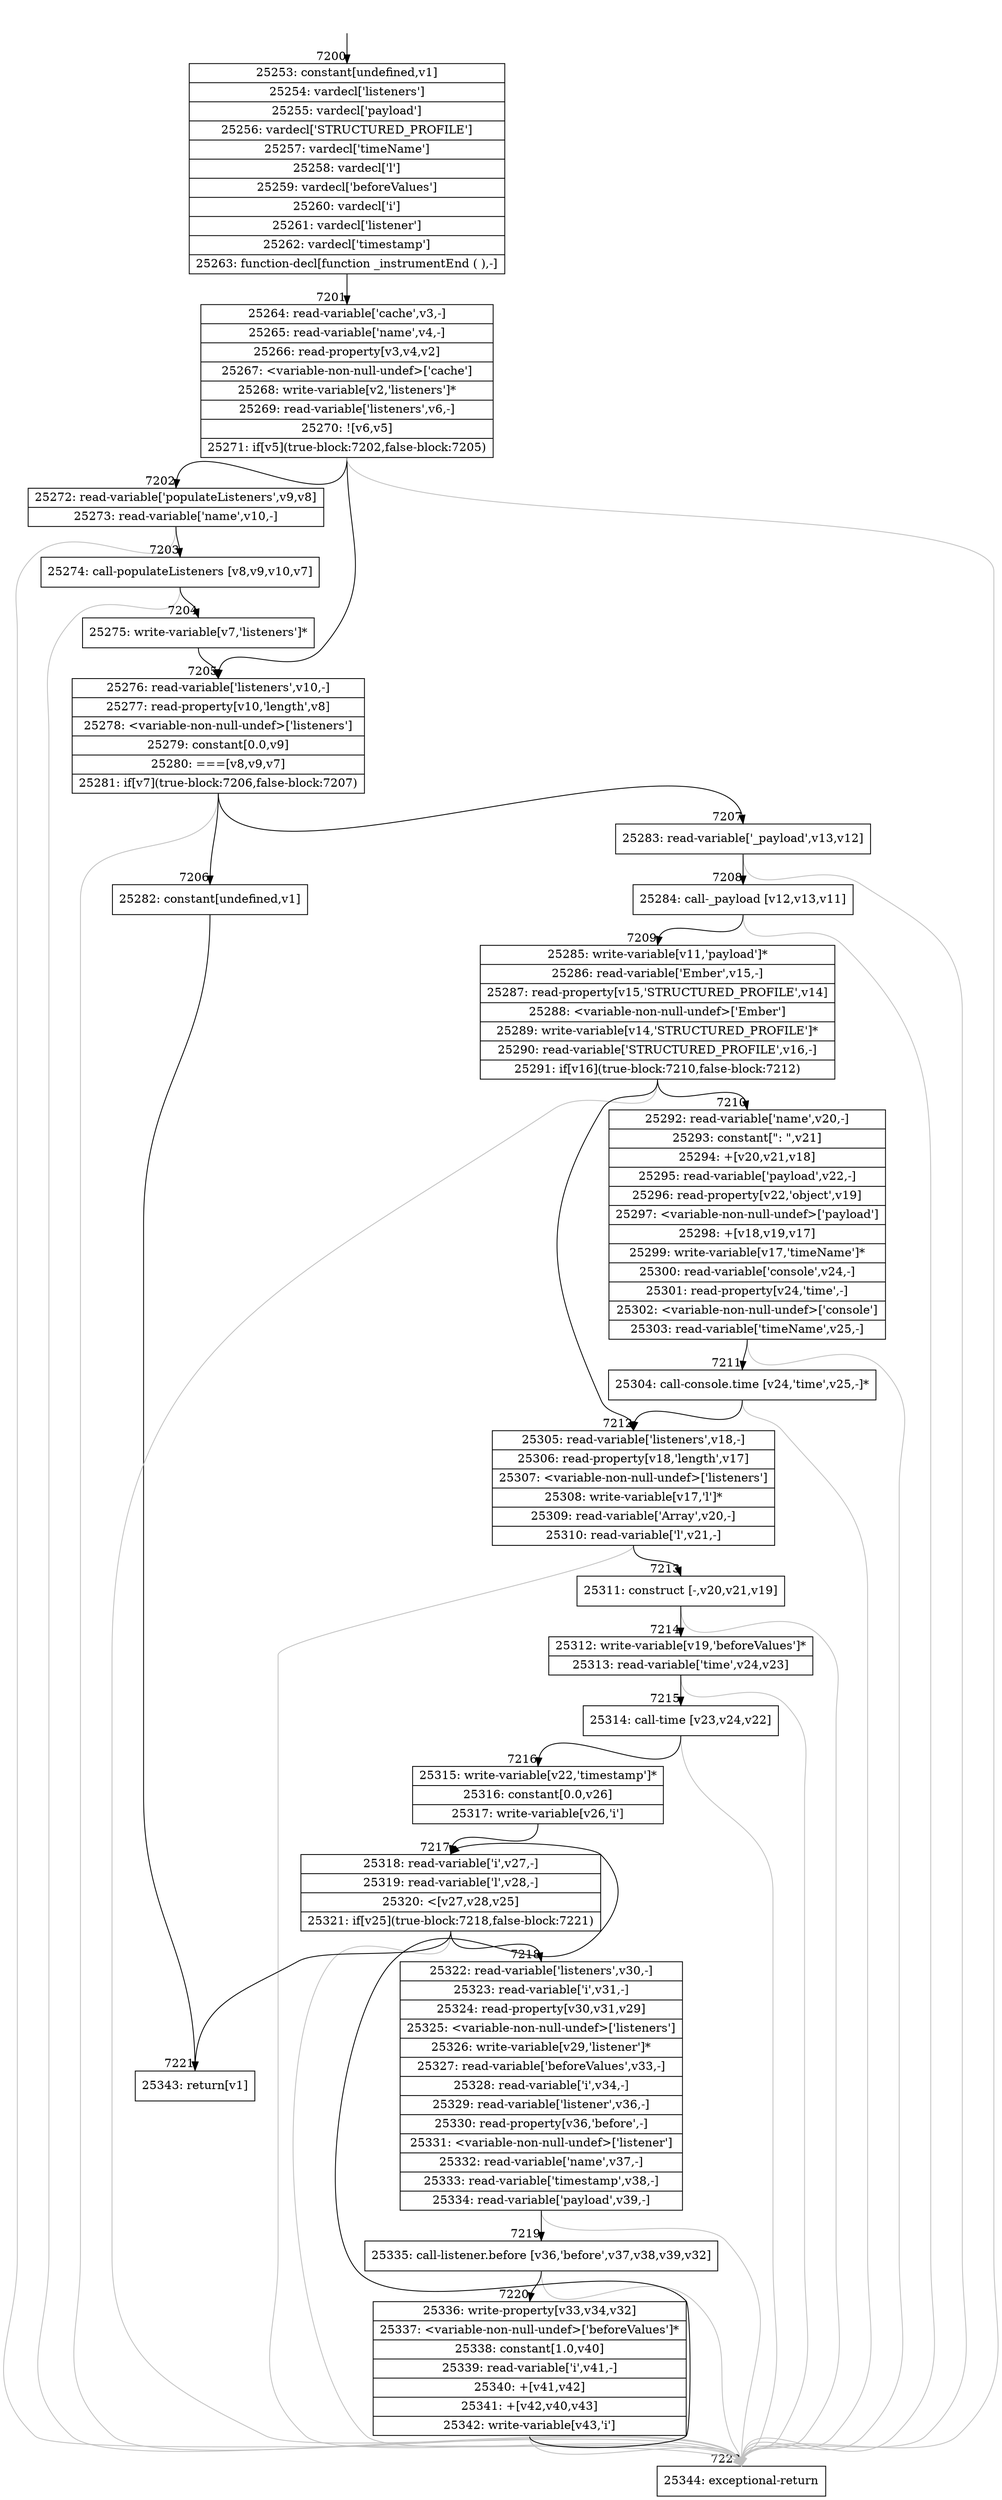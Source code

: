 digraph {
rankdir="TD"
BB_entry597[shape=none,label=""];
BB_entry597 -> BB7200 [tailport=s, headport=n, headlabel="    7200"]
BB7200 [shape=record label="{25253: constant[undefined,v1]|25254: vardecl['listeners']|25255: vardecl['payload']|25256: vardecl['STRUCTURED_PROFILE']|25257: vardecl['timeName']|25258: vardecl['l']|25259: vardecl['beforeValues']|25260: vardecl['i']|25261: vardecl['listener']|25262: vardecl['timestamp']|25263: function-decl[function _instrumentEnd ( ),-]}" ] 
BB7200 -> BB7201 [tailport=s, headport=n, headlabel="      7201"]
BB7201 [shape=record label="{25264: read-variable['cache',v3,-]|25265: read-variable['name',v4,-]|25266: read-property[v3,v4,v2]|25267: \<variable-non-null-undef\>['cache']|25268: write-variable[v2,'listeners']*|25269: read-variable['listeners',v6,-]|25270: ![v6,v5]|25271: if[v5](true-block:7202,false-block:7205)}" ] 
BB7201 -> BB7202 [tailport=s, headport=n, headlabel="      7202"]
BB7201 -> BB7205 [tailport=s, headport=n, headlabel="      7205"]
BB7201 -> BB7222 [tailport=s, headport=n, color=gray, headlabel="      7222"]
BB7202 [shape=record label="{25272: read-variable['populateListeners',v9,v8]|25273: read-variable['name',v10,-]}" ] 
BB7202 -> BB7203 [tailport=s, headport=n, headlabel="      7203"]
BB7202 -> BB7222 [tailport=s, headport=n, color=gray]
BB7203 [shape=record label="{25274: call-populateListeners [v8,v9,v10,v7]}" ] 
BB7203 -> BB7204 [tailport=s, headport=n, headlabel="      7204"]
BB7203 -> BB7222 [tailport=s, headport=n, color=gray]
BB7204 [shape=record label="{25275: write-variable[v7,'listeners']*}" ] 
BB7204 -> BB7205 [tailport=s, headport=n]
BB7205 [shape=record label="{25276: read-variable['listeners',v10,-]|25277: read-property[v10,'length',v8]|25278: \<variable-non-null-undef\>['listeners']|25279: constant[0.0,v9]|25280: ===[v8,v9,v7]|25281: if[v7](true-block:7206,false-block:7207)}" ] 
BB7205 -> BB7206 [tailport=s, headport=n, headlabel="      7206"]
BB7205 -> BB7207 [tailport=s, headport=n, headlabel="      7207"]
BB7205 -> BB7222 [tailport=s, headport=n, color=gray]
BB7206 [shape=record label="{25282: constant[undefined,v1]}" ] 
BB7206 -> BB7221 [tailport=s, headport=n, headlabel="      7221"]
BB7207 [shape=record label="{25283: read-variable['_payload',v13,v12]}" ] 
BB7207 -> BB7208 [tailport=s, headport=n, headlabel="      7208"]
BB7207 -> BB7222 [tailport=s, headport=n, color=gray]
BB7208 [shape=record label="{25284: call-_payload [v12,v13,v11]}" ] 
BB7208 -> BB7209 [tailport=s, headport=n, headlabel="      7209"]
BB7208 -> BB7222 [tailport=s, headport=n, color=gray]
BB7209 [shape=record label="{25285: write-variable[v11,'payload']*|25286: read-variable['Ember',v15,-]|25287: read-property[v15,'STRUCTURED_PROFILE',v14]|25288: \<variable-non-null-undef\>['Ember']|25289: write-variable[v14,'STRUCTURED_PROFILE']*|25290: read-variable['STRUCTURED_PROFILE',v16,-]|25291: if[v16](true-block:7210,false-block:7212)}" ] 
BB7209 -> BB7210 [tailport=s, headport=n, headlabel="      7210"]
BB7209 -> BB7212 [tailport=s, headport=n, headlabel="      7212"]
BB7209 -> BB7222 [tailport=s, headport=n, color=gray]
BB7210 [shape=record label="{25292: read-variable['name',v20,-]|25293: constant[\": \",v21]|25294: +[v20,v21,v18]|25295: read-variable['payload',v22,-]|25296: read-property[v22,'object',v19]|25297: \<variable-non-null-undef\>['payload']|25298: +[v18,v19,v17]|25299: write-variable[v17,'timeName']*|25300: read-variable['console',v24,-]|25301: read-property[v24,'time',-]|25302: \<variable-non-null-undef\>['console']|25303: read-variable['timeName',v25,-]}" ] 
BB7210 -> BB7211 [tailport=s, headport=n, headlabel="      7211"]
BB7210 -> BB7222 [tailport=s, headport=n, color=gray]
BB7211 [shape=record label="{25304: call-console.time [v24,'time',v25,-]*}" ] 
BB7211 -> BB7212 [tailport=s, headport=n]
BB7211 -> BB7222 [tailport=s, headport=n, color=gray]
BB7212 [shape=record label="{25305: read-variable['listeners',v18,-]|25306: read-property[v18,'length',v17]|25307: \<variable-non-null-undef\>['listeners']|25308: write-variable[v17,'l']*|25309: read-variable['Array',v20,-]|25310: read-variable['l',v21,-]}" ] 
BB7212 -> BB7213 [tailport=s, headport=n, headlabel="      7213"]
BB7212 -> BB7222 [tailport=s, headport=n, color=gray]
BB7213 [shape=record label="{25311: construct [-,v20,v21,v19]}" ] 
BB7213 -> BB7214 [tailport=s, headport=n, headlabel="      7214"]
BB7213 -> BB7222 [tailport=s, headport=n, color=gray]
BB7214 [shape=record label="{25312: write-variable[v19,'beforeValues']*|25313: read-variable['time',v24,v23]}" ] 
BB7214 -> BB7215 [tailport=s, headport=n, headlabel="      7215"]
BB7214 -> BB7222 [tailport=s, headport=n, color=gray]
BB7215 [shape=record label="{25314: call-time [v23,v24,v22]}" ] 
BB7215 -> BB7216 [tailport=s, headport=n, headlabel="      7216"]
BB7215 -> BB7222 [tailport=s, headport=n, color=gray]
BB7216 [shape=record label="{25315: write-variable[v22,'timestamp']*|25316: constant[0.0,v26]|25317: write-variable[v26,'i']}" ] 
BB7216 -> BB7217 [tailport=s, headport=n, headlabel="      7217"]
BB7217 [shape=record label="{25318: read-variable['i',v27,-]|25319: read-variable['l',v28,-]|25320: \<[v27,v28,v25]|25321: if[v25](true-block:7218,false-block:7221)}" ] 
BB7217 -> BB7218 [tailport=s, headport=n, headlabel="      7218"]
BB7217 -> BB7221 [tailport=s, headport=n]
BB7217 -> BB7222 [tailport=s, headport=n, color=gray]
BB7218 [shape=record label="{25322: read-variable['listeners',v30,-]|25323: read-variable['i',v31,-]|25324: read-property[v30,v31,v29]|25325: \<variable-non-null-undef\>['listeners']|25326: write-variable[v29,'listener']*|25327: read-variable['beforeValues',v33,-]|25328: read-variable['i',v34,-]|25329: read-variable['listener',v36,-]|25330: read-property[v36,'before',-]|25331: \<variable-non-null-undef\>['listener']|25332: read-variable['name',v37,-]|25333: read-variable['timestamp',v38,-]|25334: read-variable['payload',v39,-]}" ] 
BB7218 -> BB7219 [tailport=s, headport=n, headlabel="      7219"]
BB7218 -> BB7222 [tailport=s, headport=n, color=gray]
BB7219 [shape=record label="{25335: call-listener.before [v36,'before',v37,v38,v39,v32]}" ] 
BB7219 -> BB7220 [tailport=s, headport=n, headlabel="      7220"]
BB7219 -> BB7222 [tailport=s, headport=n, color=gray]
BB7220 [shape=record label="{25336: write-property[v33,v34,v32]|25337: \<variable-non-null-undef\>['beforeValues']*|25338: constant[1.0,v40]|25339: read-variable['i',v41,-]|25340: +[v41,v42]|25341: +[v42,v40,v43]|25342: write-variable[v43,'i']}" ] 
BB7220 -> BB7217 [tailport=s, headport=n]
BB7220 -> BB7222 [tailport=s, headport=n, color=gray]
BB7221 [shape=record label="{25343: return[v1]}" ] 
BB7222 [shape=record label="{25344: exceptional-return}" ] 
//#$~ 13329
}
